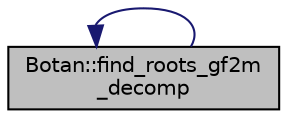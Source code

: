 digraph "Botan::find_roots_gf2m_decomp"
{
  edge [fontname="Helvetica",fontsize="10",labelfontname="Helvetica",labelfontsize="10"];
  node [fontname="Helvetica",fontsize="10",shape=record];
  rankdir="LR";
  Node106 [label="Botan::find_roots_gf2m\l_decomp",height=0.2,width=0.4,color="black", fillcolor="grey75", style="filled", fontcolor="black"];
  Node106 -> Node106 [dir="back",color="midnightblue",fontsize="10",style="solid",fontname="Helvetica"];
}
